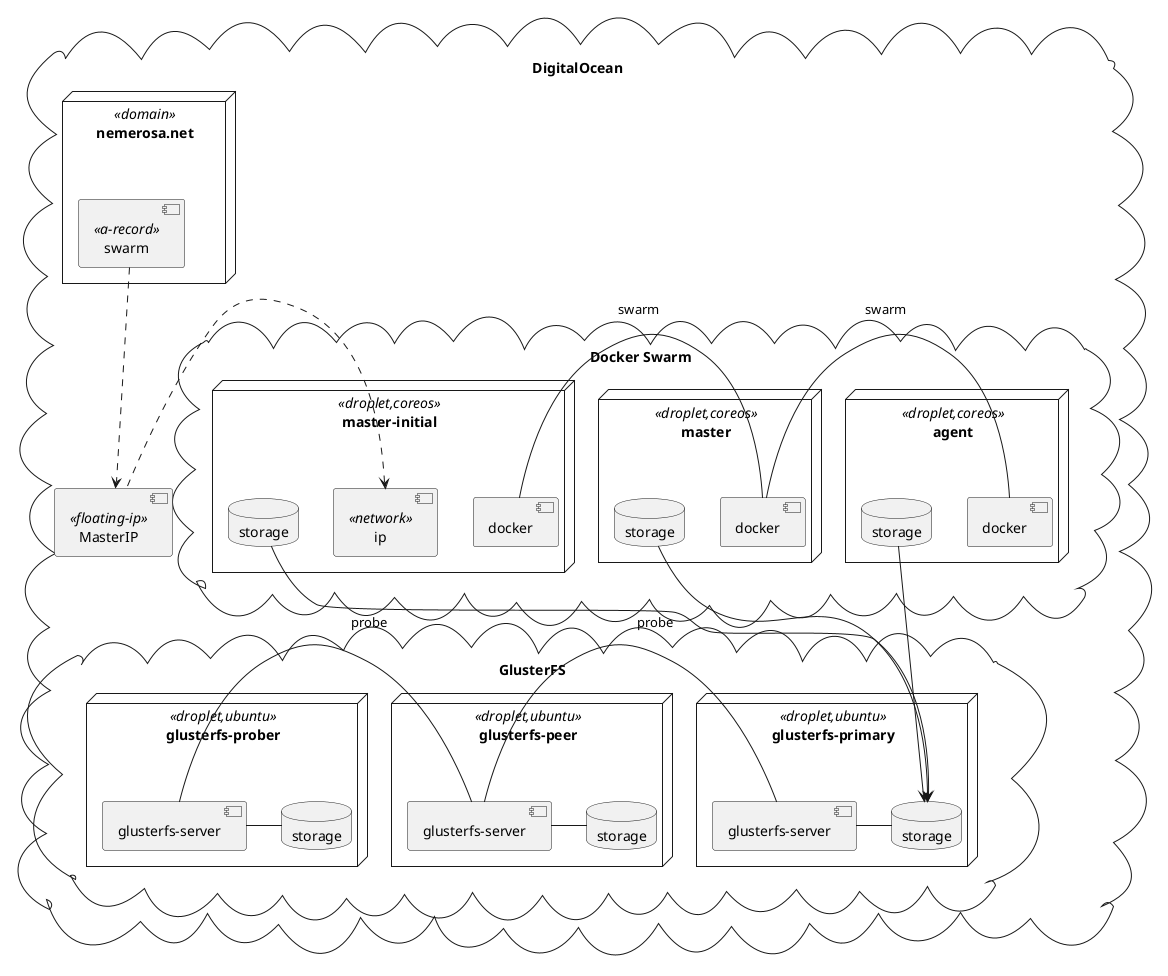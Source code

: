 @startuml
cloud "DigitalOcean" {

    cloud "Docker Swarm" {

        node "master-initial" <<droplet,coreos>> {
            component "ip" <<network>> as MasterIP
            component "docker" as MasterDocker
            database "storage" as MasterStorage
        }

        node "master" <<droplet,coreos>> {
            component "docker" as MasterSecondaryDocker
            database "storage" as MasterSecondaryStorage
        }

        node "agent" <<droplet,coreos>> {
            component "docker" as AgentDocker
            database "storage" as AgentStorage
        }

    }

    component "MasterIP" <<floating-ip>> as MasterFloatingIP

    node "nemerosa.net" <<domain>> {
        component "swarm" <<a-record>> as SwarmDNS
    }

    cloud "GlusterFS" {

        node "glusterfs-primary" <<droplet,ubuntu>> {
            component "glusterfs-server" as GlusterFSServerPrimary
            database "storage" as GlusterFSStoragePrimary
        }

        node "glusterfs-peer" <<droplet,ubuntu>> {
            component "glusterfs-server" as GlusterFSServerPeer
            database "storage" as GlusterFSStoragePeer
        }

        node "glusterfs-prober" <<droplet,ubuntu>> {
            component "glusterfs-server" as GlusterFSServerProber
            database "storage" as GlusterFSStorageProber
        }

    }

}

GlusterFSServerPrimary -right- GlusterFSServerPeer: probe
GlusterFSServerPeer -right- GlusterFSServerProber: probe

GlusterFSServerPrimary -right- GlusterFSStoragePrimary
GlusterFSServerPeer -right- GlusterFSStoragePeer
GlusterFSServerProber -right- GlusterFSStorageProber

MasterDocker -right- MasterSecondaryDocker:swarm
MasterSecondaryDocker -right- AgentDocker:swarm

MasterStorage --> GlusterFSStoragePrimary
MasterSecondaryStorage --> GlusterFSStoragePrimary
AgentStorage --> GlusterFSStoragePrimary

MasterFloatingIP .left.> MasterIP
SwarmDNS .down.> MasterFloatingIP
@enduml

